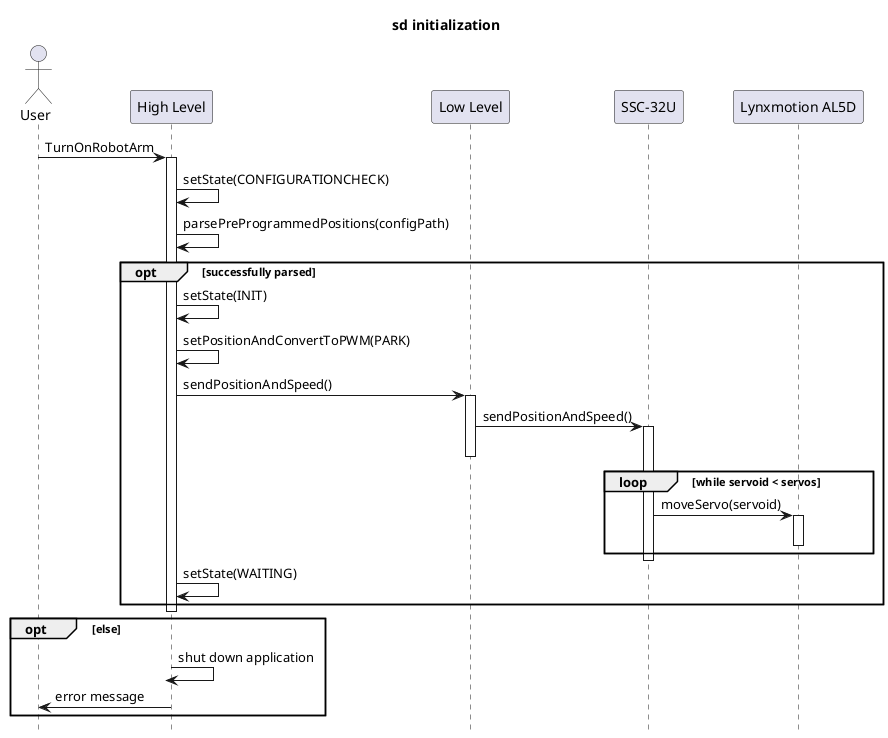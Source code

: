 @startuml
' left to right direction

title
sd initialization
end title

hide footbox

actor "User" as U

participant "High Level"    as RI
participant "Low Level"     as RIL

participant "SSC-32U"           as SC
participant "Lynxmotion AL5D"   as LA

U->RI : TurnOnRobotArm
activate RI

RI->RI : setState(CONFIGURATIONCHECK)
RI->RI : parsePreProgrammedPositions(configPath)

opt successfully parsed
RI->RI : setState(INIT)
RI->RI : setPositionAndConvertToPWM(PARK)

RI->RIL : sendPositionAndSpeed()
activate RIL

RIL->SC : sendPositionAndSpeed()
activate SC

deactivate RIL

loop while servoid < servos
    
    SC-> LA : moveServo(servoid)
    activate LA
    deactivate LA
end

deactivate SC

RI->RI : setState(WAITING)
end

deactivate RI

opt else
    activate RI
    RI->RI : shut down application
    deactivate RI
    RI->U : error message
end

@enduml